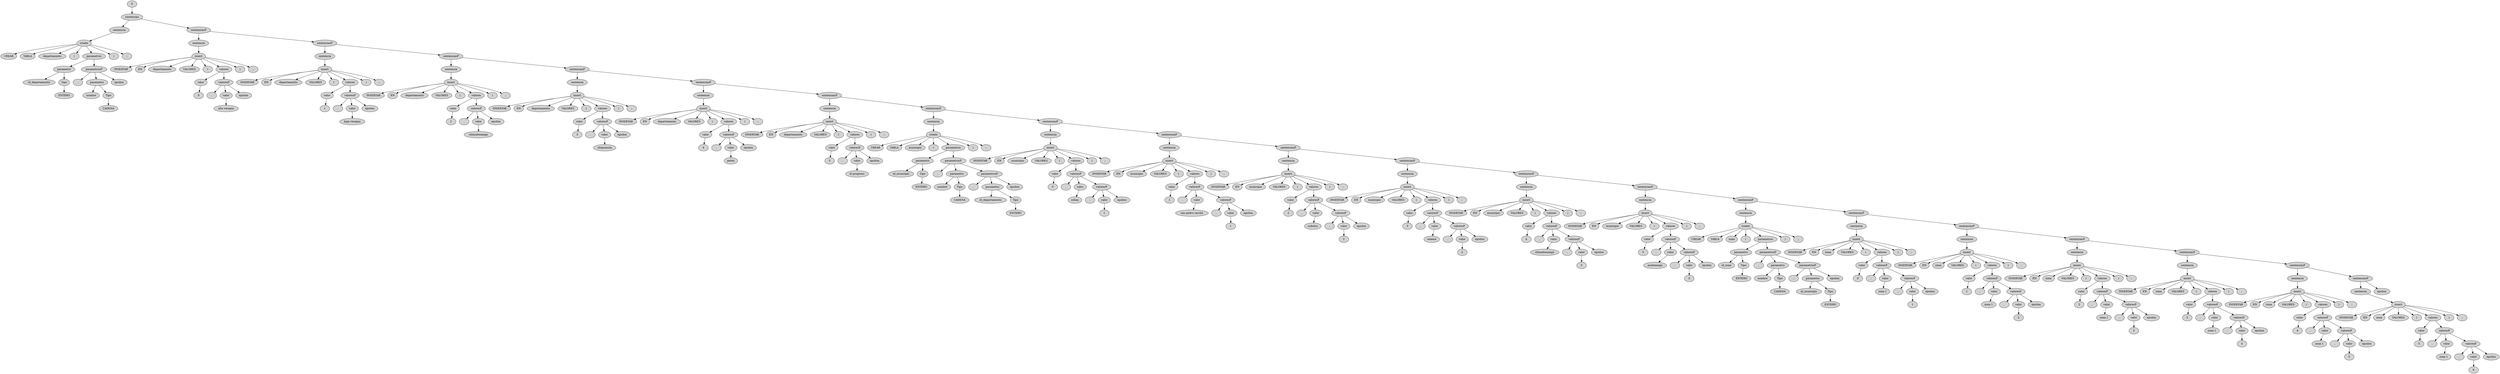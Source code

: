 digraph { 449[style = "filled" ; label = "S"] 
447[style = "filled" ; label = "sentencias"] 
448[style = "filled" ; label = "sentencia"] 
1[style = "filled" ; label = "create"] 
2[style = "filled" ; label = "CREAR"] 
3[style = "filled" ; label = "TABLA"] 
4[style = "filled" ; label = "departamento"] 
5[style = "filled" ; label = "("] 
17[style = "filled" ; label = "parametros"] 
6[style = "filled" ; label = "parametro"] 
7[style = "filled" ; label = "id_departamento"] 
9[style = "filled" ; label = "Tipo"] 
8[style = "filled" ; label = "ENTERO"] 
10[style = "filled" ; label = "parametrosP"] 
11[style = "filled" ; label = ","] 
12[style = "filled" ; label = "parametro"] 
13[style = "filled" ; label = "nombre"] 
15[style = "filled" ; label = "Tipo"] 
14[style = "filled" ; label = "CADENA"] 
16[style = "filled" ; label = "epsilon"] 
18[style = "filled" ; label = ")"] 
19[style = "filled" ; label = ";"] 
445[style = "filled" ; label = "sentenciasP"] 
446[style = "filled" ; label = "sentencia"] 
20[style = "filled" ; label = "insert"] 
21[style = "filled" ; label = "INSERTAR"] 
22[style = "filled" ; label = "EN"] 
23[style = "filled" ; label = "departamento"] 
24[style = "filled" ; label = "VALORES"] 
25[style = "filled" ; label = "("] 
32[style = "filled" ; label = "valores"] 
33[style = "filled" ; label = "valor"] 
26[style = "filled" ; label = "0"] 
27[style = "filled" ; label = "valoresP"] 
29[style = "filled" ; label = ","] 
28[style = "filled" ; label = "valor"] 
30[style = "filled" ; label = "alta verapaz"] 
31[style = "filled" ; label = "epsilon"] 
34[style = "filled" ; label = ")"] 
35[style = "filled" ; label = ";"] 
443[style = "filled" ; label = "sentenciasP"] 
444[style = "filled" ; label = "sentencia"] 
36[style = "filled" ; label = "insert"] 
37[style = "filled" ; label = "INSERTAR"] 
38[style = "filled" ; label = "EN"] 
39[style = "filled" ; label = "departamento"] 
40[style = "filled" ; label = "VALORES"] 
41[style = "filled" ; label = "("] 
48[style = "filled" ; label = "valores"] 
49[style = "filled" ; label = "valor"] 
42[style = "filled" ; label = "1"] 
43[style = "filled" ; label = "valoresP"] 
45[style = "filled" ; label = ","] 
44[style = "filled" ; label = "valor"] 
46[style = "filled" ; label = "baja verapaz"] 
47[style = "filled" ; label = "epsilon"] 
50[style = "filled" ; label = ")"] 
51[style = "filled" ; label = ";"] 
441[style = "filled" ; label = "sentenciasP"] 
442[style = "filled" ; label = "sentencia"] 
52[style = "filled" ; label = "insert"] 
53[style = "filled" ; label = "INSERTAR"] 
54[style = "filled" ; label = "EN"] 
55[style = "filled" ; label = "departamento"] 
56[style = "filled" ; label = "VALORES"] 
57[style = "filled" ; label = "("] 
64[style = "filled" ; label = "valores"] 
65[style = "filled" ; label = "valor"] 
58[style = "filled" ; label = "2"] 
59[style = "filled" ; label = "valoresP"] 
61[style = "filled" ; label = ","] 
60[style = "filled" ; label = "valor"] 
62[style = "filled" ; label = "chimaltenango"] 
63[style = "filled" ; label = "epsilon"] 
66[style = "filled" ; label = ")"] 
67[style = "filled" ; label = ";"] 
439[style = "filled" ; label = "sentenciasP"] 
440[style = "filled" ; label = "sentencia"] 
68[style = "filled" ; label = "insert"] 
69[style = "filled" ; label = "INSERTAR"] 
70[style = "filled" ; label = "EN"] 
71[style = "filled" ; label = "departamento"] 
72[style = "filled" ; label = "VALORES"] 
73[style = "filled" ; label = "("] 
80[style = "filled" ; label = "valores"] 
81[style = "filled" ; label = "valor"] 
74[style = "filled" ; label = "3"] 
75[style = "filled" ; label = "valoresP"] 
77[style = "filled" ; label = ","] 
76[style = "filled" ; label = "valor"] 
78[style = "filled" ; label = "chiquimula"] 
79[style = "filled" ; label = "epsilon"] 
82[style = "filled" ; label = ")"] 
83[style = "filled" ; label = ";"] 
437[style = "filled" ; label = "sentenciasP"] 
438[style = "filled" ; label = "sentencia"] 
84[style = "filled" ; label = "insert"] 
85[style = "filled" ; label = "INSERTAR"] 
86[style = "filled" ; label = "EN"] 
87[style = "filled" ; label = "departamento"] 
88[style = "filled" ; label = "VALORES"] 
89[style = "filled" ; label = "("] 
96[style = "filled" ; label = "valores"] 
97[style = "filled" ; label = "valor"] 
90[style = "filled" ; label = "4"] 
91[style = "filled" ; label = "valoresP"] 
93[style = "filled" ; label = ","] 
92[style = "filled" ; label = "valor"] 
94[style = "filled" ; label = "petén"] 
95[style = "filled" ; label = "epsilon"] 
98[style = "filled" ; label = ")"] 
99[style = "filled" ; label = ";"] 
435[style = "filled" ; label = "sentenciasP"] 
436[style = "filled" ; label = "sentencia"] 
100[style = "filled" ; label = "insert"] 
101[style = "filled" ; label = "INSERTAR"] 
102[style = "filled" ; label = "EN"] 
103[style = "filled" ; label = "departamento"] 
104[style = "filled" ; label = "VALORES"] 
105[style = "filled" ; label = "("] 
112[style = "filled" ; label = "valores"] 
113[style = "filled" ; label = "valor"] 
106[style = "filled" ; label = "5"] 
107[style = "filled" ; label = "valoresP"] 
109[style = "filled" ; label = ","] 
108[style = "filled" ; label = "valor"] 
110[style = "filled" ; label = "el progreso"] 
111[style = "filled" ; label = "epsilon"] 
114[style = "filled" ; label = ")"] 
115[style = "filled" ; label = ";"] 
433[style = "filled" ; label = "sentenciasP"] 
434[style = "filled" ; label = "sentencia"] 
116[style = "filled" ; label = "create"] 
117[style = "filled" ; label = "CREAR"] 
118[style = "filled" ; label = "TABLA"] 
119[style = "filled" ; label = "municipio"] 
120[style = "filled" ; label = "("] 
138[style = "filled" ; label = "parametros"] 
121[style = "filled" ; label = "parametro"] 
122[style = "filled" ; label = "id_municipio"] 
124[style = "filled" ; label = "Tipo"] 
123[style = "filled" ; label = "ENTERO"] 
125[style = "filled" ; label = "parametrosP"] 
126[style = "filled" ; label = ","] 
127[style = "filled" ; label = "parametro"] 
128[style = "filled" ; label = "nombre"] 
130[style = "filled" ; label = "Tipo"] 
129[style = "filled" ; label = "CADENA"] 
131[style = "filled" ; label = "parametrosP"] 
132[style = "filled" ; label = ","] 
133[style = "filled" ; label = "parametro"] 
134[style = "filled" ; label = "id_departamento"] 
136[style = "filled" ; label = "Tipo"] 
135[style = "filled" ; label = "ENTERO"] 
137[style = "filled" ; label = "epsilon"] 
139[style = "filled" ; label = ")"] 
140[style = "filled" ; label = ";"] 
431[style = "filled" ; label = "sentenciasP"] 
432[style = "filled" ; label = "sentencia"] 
141[style = "filled" ; label = "insert"] 
142[style = "filled" ; label = "INSERTAR"] 
143[style = "filled" ; label = "EN"] 
144[style = "filled" ; label = "municipio"] 
145[style = "filled" ; label = "VALORES"] 
146[style = "filled" ; label = "("] 
157[style = "filled" ; label = "valores"] 
158[style = "filled" ; label = "valor"] 
147[style = "filled" ; label = "0"] 
148[style = "filled" ; label = "valoresP"] 
150[style = "filled" ; label = ","] 
149[style = "filled" ; label = "valor"] 
151[style = "filled" ; label = "coban"] 
152[style = "filled" ; label = "valoresP"] 
154[style = "filled" ; label = ","] 
153[style = "filled" ; label = "valor"] 
155[style = "filled" ; label = "1"] 
156[style = "filled" ; label = "epsilon"] 
159[style = "filled" ; label = ")"] 
160[style = "filled" ; label = ";"] 
429[style = "filled" ; label = "sentenciasP"] 
430[style = "filled" ; label = "sentencia"] 
161[style = "filled" ; label = "insert"] 
162[style = "filled" ; label = "INSERTAR"] 
163[style = "filled" ; label = "EN"] 
164[style = "filled" ; label = "municipio"] 
165[style = "filled" ; label = "VALORES"] 
166[style = "filled" ; label = "("] 
177[style = "filled" ; label = "valores"] 
178[style = "filled" ; label = "valor"] 
167[style = "filled" ; label = "1"] 
168[style = "filled" ; label = "valoresP"] 
170[style = "filled" ; label = ","] 
169[style = "filled" ; label = "valor"] 
171[style = "filled" ; label = "san pedro carchá"] 
172[style = "filled" ; label = "valoresP"] 
174[style = "filled" ; label = ","] 
173[style = "filled" ; label = "valor"] 
175[style = "filled" ; label = "1"] 
176[style = "filled" ; label = "epsilon"] 
179[style = "filled" ; label = ")"] 
180[style = "filled" ; label = ";"] 
427[style = "filled" ; label = "sentenciasP"] 
428[style = "filled" ; label = "sentencia"] 
181[style = "filled" ; label = "insert"] 
182[style = "filled" ; label = "INSERTAR"] 
183[style = "filled" ; label = "EN"] 
184[style = "filled" ; label = "municipio"] 
185[style = "filled" ; label = "VALORES"] 
186[style = "filled" ; label = "("] 
197[style = "filled" ; label = "valores"] 
198[style = "filled" ; label = "valor"] 
187[style = "filled" ; label = "2"] 
188[style = "filled" ; label = "valoresP"] 
190[style = "filled" ; label = ","] 
189[style = "filled" ; label = "valor"] 
191[style = "filled" ; label = "cubulcu"] 
192[style = "filled" ; label = "valoresP"] 
194[style = "filled" ; label = ","] 
193[style = "filled" ; label = "valor"] 
195[style = "filled" ; label = "2"] 
196[style = "filled" ; label = "epsilon"] 
199[style = "filled" ; label = ")"] 
200[style = "filled" ; label = ";"] 
425[style = "filled" ; label = "sentenciasP"] 
426[style = "filled" ; label = "sentencia"] 
201[style = "filled" ; label = "insert"] 
202[style = "filled" ; label = "INSERTAR"] 
203[style = "filled" ; label = "EN"] 
204[style = "filled" ; label = "municipio"] 
205[style = "filled" ; label = "VALORES"] 
206[style = "filled" ; label = "("] 
217[style = "filled" ; label = "valores"] 
218[style = "filled" ; label = "valor"] 
207[style = "filled" ; label = "3"] 
208[style = "filled" ; label = "valoresP"] 
210[style = "filled" ; label = ","] 
209[style = "filled" ; label = "valor"] 
211[style = "filled" ; label = "salamá"] 
212[style = "filled" ; label = "valoresP"] 
214[style = "filled" ; label = ","] 
213[style = "filled" ; label = "valor"] 
215[style = "filled" ; label = "2"] 
216[style = "filled" ; label = "epsilon"] 
219[style = "filled" ; label = ")"] 
220[style = "filled" ; label = ";"] 
423[style = "filled" ; label = "sentenciasP"] 
424[style = "filled" ; label = "sentencia"] 
221[style = "filled" ; label = "insert"] 
222[style = "filled" ; label = "INSERTAR"] 
223[style = "filled" ; label = "EN"] 
224[style = "filled" ; label = "municipio"] 
225[style = "filled" ; label = "VALORES"] 
226[style = "filled" ; label = "("] 
237[style = "filled" ; label = "valores"] 
238[style = "filled" ; label = "valor"] 
227[style = "filled" ; label = "4"] 
228[style = "filled" ; label = "valoresP"] 
230[style = "filled" ; label = ","] 
229[style = "filled" ; label = "valor"] 
231[style = "filled" ; label = "chimaltenango"] 
232[style = "filled" ; label = "valoresP"] 
234[style = "filled" ; label = ","] 
233[style = "filled" ; label = "valor"] 
235[style = "filled" ; label = "3"] 
236[style = "filled" ; label = "epsilon"] 
239[style = "filled" ; label = ")"] 
240[style = "filled" ; label = ";"] 
421[style = "filled" ; label = "sentenciasP"] 
422[style = "filled" ; label = "sentencia"] 
241[style = "filled" ; label = "insert"] 
242[style = "filled" ; label = "INSERTAR"] 
243[style = "filled" ; label = "EN"] 
244[style = "filled" ; label = "municipio"] 
245[style = "filled" ; label = "VALORES"] 
246[style = "filled" ; label = "("] 
257[style = "filled" ; label = "valores"] 
258[style = "filled" ; label = "valor"] 
247[style = "filled" ; label = "5"] 
248[style = "filled" ; label = "valoresP"] 
250[style = "filled" ; label = ","] 
249[style = "filled" ; label = "valor"] 
251[style = "filled" ; label = "acatenango"] 
252[style = "filled" ; label = "valoresP"] 
254[style = "filled" ; label = ","] 
253[style = "filled" ; label = "valor"] 
255[style = "filled" ; label = "3"] 
256[style = "filled" ; label = "epsilon"] 
259[style = "filled" ; label = ")"] 
260[style = "filled" ; label = ";"] 
419[style = "filled" ; label = "sentenciasP"] 
420[style = "filled" ; label = "sentencia"] 
261[style = "filled" ; label = "create"] 
262[style = "filled" ; label = "CREAR"] 
263[style = "filled" ; label = "TABLA"] 
264[style = "filled" ; label = "zona"] 
265[style = "filled" ; label = "("] 
283[style = "filled" ; label = "parametros"] 
266[style = "filled" ; label = "parametro"] 
267[style = "filled" ; label = "id_zona"] 
269[style = "filled" ; label = "Tipo"] 
268[style = "filled" ; label = "ENTERO"] 
270[style = "filled" ; label = "parametrosP"] 
271[style = "filled" ; label = ","] 
272[style = "filled" ; label = "parametro"] 
273[style = "filled" ; label = "nombre"] 
275[style = "filled" ; label = "Tipo"] 
274[style = "filled" ; label = "CADENA"] 
276[style = "filled" ; label = "parametrosP"] 
277[style = "filled" ; label = ","] 
278[style = "filled" ; label = "parametro"] 
279[style = "filled" ; label = "id_municipio"] 
281[style = "filled" ; label = "Tipo"] 
280[style = "filled" ; label = "ENTERO"] 
282[style = "filled" ; label = "epsilon"] 
284[style = "filled" ; label = ")"] 
285[style = "filled" ; label = ";"] 
417[style = "filled" ; label = "sentenciasP"] 
418[style = "filled" ; label = "sentencia"] 
286[style = "filled" ; label = "insert"] 
287[style = "filled" ; label = "INSERTAR"] 
288[style = "filled" ; label = "EN"] 
289[style = "filled" ; label = "zona"] 
290[style = "filled" ; label = "VALORES"] 
291[style = "filled" ; label = "("] 
302[style = "filled" ; label = "valores"] 
303[style = "filled" ; label = "valor"] 
292[style = "filled" ; label = "0"] 
293[style = "filled" ; label = "valoresP"] 
295[style = "filled" ; label = ","] 
294[style = "filled" ; label = "valor"] 
296[style = "filled" ; label = "zona 1"] 
297[style = "filled" ; label = "valoresP"] 
299[style = "filled" ; label = ","] 
298[style = "filled" ; label = "valor"] 
300[style = "filled" ; label = "1"] 
301[style = "filled" ; label = "epsilon"] 
304[style = "filled" ; label = ")"] 
305[style = "filled" ; label = ";"] 
415[style = "filled" ; label = "sentenciasP"] 
416[style = "filled" ; label = "sentencia"] 
306[style = "filled" ; label = "insert"] 
307[style = "filled" ; label = "INSERTAR"] 
308[style = "filled" ; label = "EN"] 
309[style = "filled" ; label = "zona"] 
310[style = "filled" ; label = "VALORES"] 
311[style = "filled" ; label = "("] 
322[style = "filled" ; label = "valores"] 
323[style = "filled" ; label = "valor"] 
312[style = "filled" ; label = "1"] 
313[style = "filled" ; label = "valoresP"] 
315[style = "filled" ; label = ","] 
314[style = "filled" ; label = "valor"] 
316[style = "filled" ; label = "zona 1"] 
317[style = "filled" ; label = "valoresP"] 
319[style = "filled" ; label = ","] 
318[style = "filled" ; label = "valor"] 
320[style = "filled" ; label = "2"] 
321[style = "filled" ; label = "epsilon"] 
324[style = "filled" ; label = ")"] 
325[style = "filled" ; label = ";"] 
413[style = "filled" ; label = "sentenciasP"] 
414[style = "filled" ; label = "sentencia"] 
326[style = "filled" ; label = "insert"] 
327[style = "filled" ; label = "INSERTAR"] 
328[style = "filled" ; label = "EN"] 
329[style = "filled" ; label = "zona"] 
330[style = "filled" ; label = "VALORES"] 
331[style = "filled" ; label = "("] 
342[style = "filled" ; label = "valores"] 
343[style = "filled" ; label = "valor"] 
332[style = "filled" ; label = "2"] 
333[style = "filled" ; label = "valoresP"] 
335[style = "filled" ; label = ","] 
334[style = "filled" ; label = "valor"] 
336[style = "filled" ; label = "zona 1"] 
337[style = "filled" ; label = "valoresP"] 
339[style = "filled" ; label = ","] 
338[style = "filled" ; label = "valor"] 
340[style = "filled" ; label = "3"] 
341[style = "filled" ; label = "epsilon"] 
344[style = "filled" ; label = ")"] 
345[style = "filled" ; label = ";"] 
411[style = "filled" ; label = "sentenciasP"] 
412[style = "filled" ; label = "sentencia"] 
346[style = "filled" ; label = "insert"] 
347[style = "filled" ; label = "INSERTAR"] 
348[style = "filled" ; label = "EN"] 
349[style = "filled" ; label = "zona"] 
350[style = "filled" ; label = "VALORES"] 
351[style = "filled" ; label = "("] 
362[style = "filled" ; label = "valores"] 
363[style = "filled" ; label = "valor"] 
352[style = "filled" ; label = "3"] 
353[style = "filled" ; label = "valoresP"] 
355[style = "filled" ; label = ","] 
354[style = "filled" ; label = "valor"] 
356[style = "filled" ; label = "zona 1"] 
357[style = "filled" ; label = "valoresP"] 
359[style = "filled" ; label = ","] 
358[style = "filled" ; label = "valor"] 
360[style = "filled" ; label = "4"] 
361[style = "filled" ; label = "epsilon"] 
364[style = "filled" ; label = ")"] 
365[style = "filled" ; label = ";"] 
409[style = "filled" ; label = "sentenciasP"] 
410[style = "filled" ; label = "sentencia"] 
366[style = "filled" ; label = "insert"] 
367[style = "filled" ; label = "INSERTAR"] 
368[style = "filled" ; label = "EN"] 
369[style = "filled" ; label = "zona"] 
370[style = "filled" ; label = "VALORES"] 
371[style = "filled" ; label = "("] 
382[style = "filled" ; label = "valores"] 
383[style = "filled" ; label = "valor"] 
372[style = "filled" ; label = "4"] 
373[style = "filled" ; label = "valoresP"] 
375[style = "filled" ; label = ","] 
374[style = "filled" ; label = "valor"] 
376[style = "filled" ; label = "zona 1"] 
377[style = "filled" ; label = "valoresP"] 
379[style = "filled" ; label = ","] 
378[style = "filled" ; label = "valor"] 
380[style = "filled" ; label = "5"] 
381[style = "filled" ; label = "epsilon"] 
384[style = "filled" ; label = ")"] 
385[style = "filled" ; label = ";"] 
407[style = "filled" ; label = "sentenciasP"] 
408[style = "filled" ; label = "sentencia"] 
386[style = "filled" ; label = "insert"] 
387[style = "filled" ; label = "INSERTAR"] 
388[style = "filled" ; label = "EN"] 
389[style = "filled" ; label = "zona"] 
390[style = "filled" ; label = "VALORES"] 
391[style = "filled" ; label = "("] 
402[style = "filled" ; label = "valores"] 
403[style = "filled" ; label = "valor"] 
392[style = "filled" ; label = "5"] 
393[style = "filled" ; label = "valoresP"] 
395[style = "filled" ; label = ","] 
394[style = "filled" ; label = "valor"] 
396[style = "filled" ; label = "zona 1"] 
397[style = "filled" ; label = "valoresP"] 
399[style = "filled" ; label = ","] 
398[style = "filled" ; label = "valor"] 
400[style = "filled" ; label = "6"] 
401[style = "filled" ; label = "epsilon"] 
404[style = "filled" ; label = ")"] 
405[style = "filled" ; label = ";"] 
406[style = "filled" ; label = "epsilon"] 
449->447; 
447->448; 
448->1; 
1->2; 
1->3; 
1->4; 
1->5; 
1->17; 
17->6; 
6->7; 
6->9; 
9->8; 
17->10; 
10->11; 
10->12; 
12->13; 
12->15; 
15->14; 
10->16; 
1->18; 
1->19; 
447->445; 
445->446; 
446->20; 
20->21; 
20->22; 
20->23; 
20->24; 
20->25; 
20->32; 
32->33; 
33->26; 
32->27; 
27->29; 
27->28; 
28->30; 
27->31; 
20->34; 
20->35; 
445->443; 
443->444; 
444->36; 
36->37; 
36->38; 
36->39; 
36->40; 
36->41; 
36->48; 
48->49; 
49->42; 
48->43; 
43->45; 
43->44; 
44->46; 
43->47; 
36->50; 
36->51; 
443->441; 
441->442; 
442->52; 
52->53; 
52->54; 
52->55; 
52->56; 
52->57; 
52->64; 
64->65; 
65->58; 
64->59; 
59->61; 
59->60; 
60->62; 
59->63; 
52->66; 
52->67; 
441->439; 
439->440; 
440->68; 
68->69; 
68->70; 
68->71; 
68->72; 
68->73; 
68->80; 
80->81; 
81->74; 
80->75; 
75->77; 
75->76; 
76->78; 
75->79; 
68->82; 
68->83; 
439->437; 
437->438; 
438->84; 
84->85; 
84->86; 
84->87; 
84->88; 
84->89; 
84->96; 
96->97; 
97->90; 
96->91; 
91->93; 
91->92; 
92->94; 
91->95; 
84->98; 
84->99; 
437->435; 
435->436; 
436->100; 
100->101; 
100->102; 
100->103; 
100->104; 
100->105; 
100->112; 
112->113; 
113->106; 
112->107; 
107->109; 
107->108; 
108->110; 
107->111; 
100->114; 
100->115; 
435->433; 
433->434; 
434->116; 
116->117; 
116->118; 
116->119; 
116->120; 
116->138; 
138->121; 
121->122; 
121->124; 
124->123; 
138->125; 
125->126; 
125->127; 
127->128; 
127->130; 
130->129; 
125->131; 
131->132; 
131->133; 
133->134; 
133->136; 
136->135; 
131->137; 
116->139; 
116->140; 
433->431; 
431->432; 
432->141; 
141->142; 
141->143; 
141->144; 
141->145; 
141->146; 
141->157; 
157->158; 
158->147; 
157->148; 
148->150; 
148->149; 
149->151; 
148->152; 
152->154; 
152->153; 
153->155; 
152->156; 
141->159; 
141->160; 
431->429; 
429->430; 
430->161; 
161->162; 
161->163; 
161->164; 
161->165; 
161->166; 
161->177; 
177->178; 
178->167; 
177->168; 
168->170; 
168->169; 
169->171; 
168->172; 
172->174; 
172->173; 
173->175; 
172->176; 
161->179; 
161->180; 
429->427; 
427->428; 
428->181; 
181->182; 
181->183; 
181->184; 
181->185; 
181->186; 
181->197; 
197->198; 
198->187; 
197->188; 
188->190; 
188->189; 
189->191; 
188->192; 
192->194; 
192->193; 
193->195; 
192->196; 
181->199; 
181->200; 
427->425; 
425->426; 
426->201; 
201->202; 
201->203; 
201->204; 
201->205; 
201->206; 
201->217; 
217->218; 
218->207; 
217->208; 
208->210; 
208->209; 
209->211; 
208->212; 
212->214; 
212->213; 
213->215; 
212->216; 
201->219; 
201->220; 
425->423; 
423->424; 
424->221; 
221->222; 
221->223; 
221->224; 
221->225; 
221->226; 
221->237; 
237->238; 
238->227; 
237->228; 
228->230; 
228->229; 
229->231; 
228->232; 
232->234; 
232->233; 
233->235; 
232->236; 
221->239; 
221->240; 
423->421; 
421->422; 
422->241; 
241->242; 
241->243; 
241->244; 
241->245; 
241->246; 
241->257; 
257->258; 
258->247; 
257->248; 
248->250; 
248->249; 
249->251; 
248->252; 
252->254; 
252->253; 
253->255; 
252->256; 
241->259; 
241->260; 
421->419; 
419->420; 
420->261; 
261->262; 
261->263; 
261->264; 
261->265; 
261->283; 
283->266; 
266->267; 
266->269; 
269->268; 
283->270; 
270->271; 
270->272; 
272->273; 
272->275; 
275->274; 
270->276; 
276->277; 
276->278; 
278->279; 
278->281; 
281->280; 
276->282; 
261->284; 
261->285; 
419->417; 
417->418; 
418->286; 
286->287; 
286->288; 
286->289; 
286->290; 
286->291; 
286->302; 
302->303; 
303->292; 
302->293; 
293->295; 
293->294; 
294->296; 
293->297; 
297->299; 
297->298; 
298->300; 
297->301; 
286->304; 
286->305; 
417->415; 
415->416; 
416->306; 
306->307; 
306->308; 
306->309; 
306->310; 
306->311; 
306->322; 
322->323; 
323->312; 
322->313; 
313->315; 
313->314; 
314->316; 
313->317; 
317->319; 
317->318; 
318->320; 
317->321; 
306->324; 
306->325; 
415->413; 
413->414; 
414->326; 
326->327; 
326->328; 
326->329; 
326->330; 
326->331; 
326->342; 
342->343; 
343->332; 
342->333; 
333->335; 
333->334; 
334->336; 
333->337; 
337->339; 
337->338; 
338->340; 
337->341; 
326->344; 
326->345; 
413->411; 
411->412; 
412->346; 
346->347; 
346->348; 
346->349; 
346->350; 
346->351; 
346->362; 
362->363; 
363->352; 
362->353; 
353->355; 
353->354; 
354->356; 
353->357; 
357->359; 
357->358; 
358->360; 
357->361; 
346->364; 
346->365; 
411->409; 
409->410; 
410->366; 
366->367; 
366->368; 
366->369; 
366->370; 
366->371; 
366->382; 
382->383; 
383->372; 
382->373; 
373->375; 
373->374; 
374->376; 
373->377; 
377->379; 
377->378; 
378->380; 
377->381; 
366->384; 
366->385; 
409->407; 
407->408; 
408->386; 
386->387; 
386->388; 
386->389; 
386->390; 
386->391; 
386->402; 
402->403; 
403->392; 
402->393; 
393->395; 
393->394; 
394->396; 
393->397; 
397->399; 
397->398; 
398->400; 
397->401; 
386->404; 
386->405; 
407->406; 
}